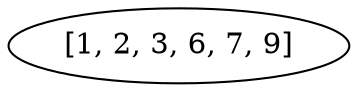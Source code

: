 # http://www.graphviz.org/content/cluster

digraph G {

   // 9 3 2 6 7 1

   "[1, 2, 3, 6, 7, 9]"

//   9->7
//   9->2
//   7->6
//   7->3
//   2->1

//   7, 2, 6, 3, 1
    // 7->3
    // 7->6
    // 3->2
    // 3->1

//  3, 6, 2, 1

//   6->3
//   6->2
//   3->1

  // 3, 2, 1

//   3->2
//   3->1

  // 2, 1
    //2->1

    // 1
   // 1
}
